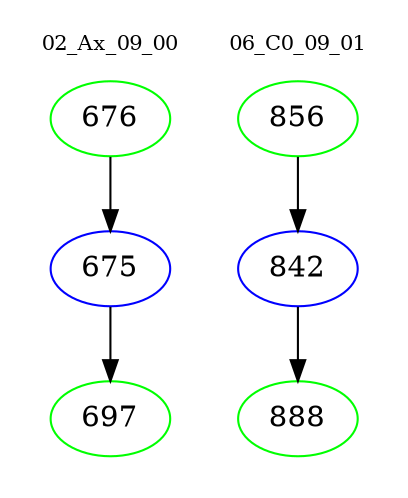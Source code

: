 digraph{
subgraph cluster_0 {
color = white
label = "02_Ax_09_00";
fontsize=10;
T0_676 [label="676", color="green"]
T0_676 -> T0_675 [color="black"]
T0_675 [label="675", color="blue"]
T0_675 -> T0_697 [color="black"]
T0_697 [label="697", color="green"]
}
subgraph cluster_1 {
color = white
label = "06_C0_09_01";
fontsize=10;
T1_856 [label="856", color="green"]
T1_856 -> T1_842 [color="black"]
T1_842 [label="842", color="blue"]
T1_842 -> T1_888 [color="black"]
T1_888 [label="888", color="green"]
}
}
